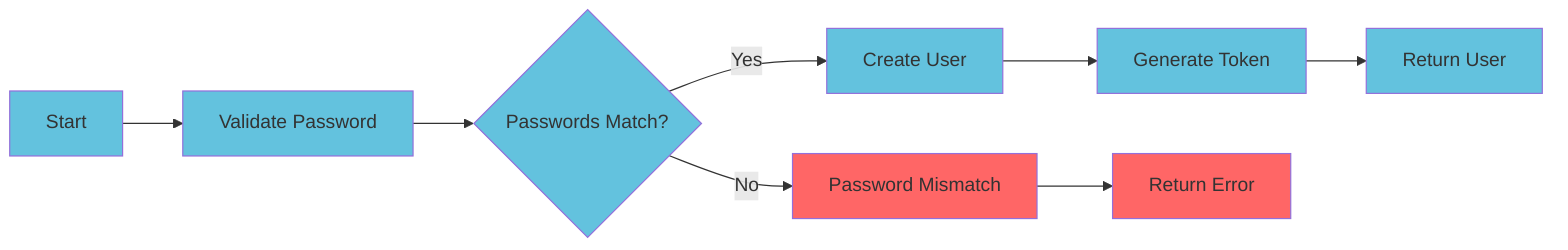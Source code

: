 graph LR
  A[Start] --> B[Validate Password]
  B --> C{Passwords Match?}
  C -- Yes --> D[Create User]
  D --> E[Generate Token]
  E --> F[Return User]
  C -- No --> G[Password Mismatch]
  G --> H[Return Error]

  style A fill:#63c2de
  style B fill:#63c2de
  style C fill:#63c2de
  style D fill:#63c2de
  style E fill:#63c2de
  style F fill:#63c2de
  style G fill:#ff6666
  style H fill:#ff6666
